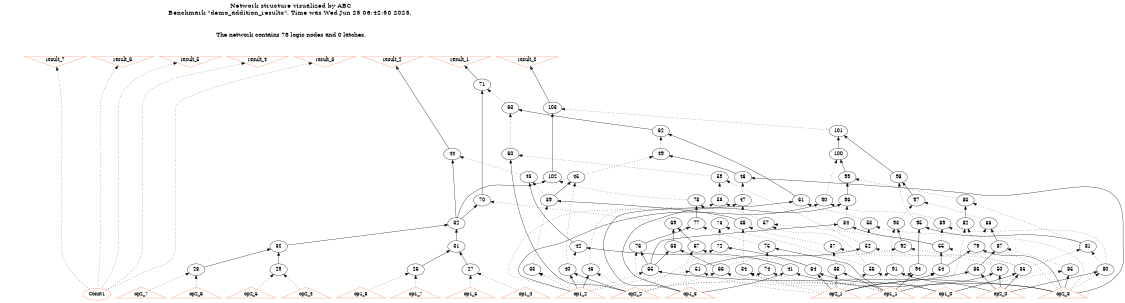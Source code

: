 # Network structure generated by ABC

digraph network {
size = "7.5,10";
center = true;
edge [dir = back];

{
  node [shape = plaintext];
  edge [style = invis];
  LevelTitle1 [label=""];
  LevelTitle2 [label=""];
  Level10 [label = ""];
  Level9 [label = ""];
  Level8 [label = ""];
  Level7 [label = ""];
  Level6 [label = ""];
  Level5 [label = ""];
  Level4 [label = ""];
  Level3 [label = ""];
  Level2 [label = ""];
  Level1 [label = ""];
  Level0 [label = ""];
  LevelTitle1 ->  LevelTitle2 ->  Level10 ->  Level9 ->  Level8 ->  Level7 ->  Level6 ->  Level5 ->  Level4 ->  Level3 ->  Level2 ->  Level1 ->  Level0;
}

{
  rank = same;
  LevelTitle1;
  title1 [shape=plaintext,
          fontsize=20,
          fontname = "Times-Roman",
          label="Network structure visualized by ABC\nBenchmark \"demo_addition_results\". Time was Wed Jun 25 06:42:50 2025. "
         ];
}

{
  rank = same;
  LevelTitle2;
  title2 [shape=plaintext,
          fontsize=18,
          fontname = "Times-Roman",
          label="The network contains 78 logic nodes and 0 latches.\n"
         ];
}

{
  rank = same;
  Level10;
  Node17 [label = "result_7", shape = invtriangle, color = coral, fillcolor = coral];
  Node18 [label = "result_6", shape = invtriangle, color = coral, fillcolor = coral];
  Node19 [label = "result_5", shape = invtriangle, color = coral, fillcolor = coral];
  Node20 [label = "result_4", shape = invtriangle, color = coral, fillcolor = coral];
  Node21 [label = "result_3", shape = invtriangle, color = coral, fillcolor = coral];
  Node22 [label = "result_2", shape = invtriangle, color = coral, fillcolor = coral];
  Node23 [label = "result_1", shape = invtriangle, color = coral, fillcolor = coral];
  Node24 [label = "result_0", shape = invtriangle, color = coral, fillcolor = coral];
}

{
  rank = same;
  Level9;
  Node70 [label = "71\n", shape = ellipse];
}

{
  rank = same;
  Level8;
  Node62 [label = "63\n", shape = ellipse];
  Node102 [label = "103\n", shape = ellipse];
}

{
  rank = same;
  Level7;
  Node61 [label = "62\n", shape = ellipse];
  Node100 [label = "101\n", shape = ellipse];
}

{
  rank = same;
  Level6;
  Node43 [label = "44\n", shape = ellipse];
  Node48 [label = "49\n", shape = ellipse];
  Node59 [label = "60\n", shape = ellipse];
  Node99 [label = "100\n", shape = ellipse];
}

{
  rank = same;
  Level5;
  Node42 [label = "43\n", shape = ellipse];
  Node44 [label = "45\n", shape = ellipse];
  Node47 [label = "48\n", shape = ellipse];
  Node58 [label = "59\n", shape = ellipse];
  Node97 [label = "98\n", shape = ellipse];
  Node98 [label = "99\n", shape = ellipse];
  Node101 [label = "102\n", shape = ellipse];
}

{
  rank = same;
  Level4;
  Node38 [label = "39\n", shape = ellipse];
  Node46 [label = "47\n", shape = ellipse];
  Node57 [label = "58\n", shape = ellipse];
  Node60 [label = "61\n", shape = ellipse];
  Node69 [label = "70\n", shape = ellipse];
  Node77 [label = "78\n", shape = ellipse];
  Node82 [label = "83\n", shape = ellipse];
  Node89 [label = "90\n", shape = ellipse];
  Node95 [label = "96\n", shape = ellipse];
  Node96 [label = "97\n", shape = ellipse];
}

{
  rank = same;
  Level3;
  Node31 [label = "32\n", shape = ellipse];
  Node37 [label = "38\n", shape = ellipse];
  Node52 [label = "53\n", shape = ellipse];
  Node56 [label = "57\n", shape = ellipse];
  Node68 [label = "69\n", shape = ellipse];
  Node72 [label = "73\n", shape = ellipse];
  Node76 [label = "77\n", shape = ellipse];
  Node81 [label = "82\n", shape = ellipse];
  Node83 [label = "84\n", shape = ellipse];
  Node87 [label = "88\n", shape = ellipse];
  Node88 [label = "89\n", shape = ellipse];
  Node92 [label = "93\n", shape = ellipse];
  Node94 [label = "95\n", shape = ellipse];
}

{
  rank = same;
  Level2;
  Node29 [label = "30\n", shape = ellipse];
  Node30 [label = "31\n", shape = ellipse];
  Node36 [label = "37\n", shape = ellipse];
  Node41 [label = "42\n", shape = ellipse];
  Node51 [label = "52\n", shape = ellipse];
  Node54 [label = "55\n", shape = ellipse];
  Node66 [label = "67\n", shape = ellipse];
  Node67 [label = "68\n", shape = ellipse];
  Node71 [label = "72\n", shape = ellipse];
  Node74 [label = "75\n", shape = ellipse];
  Node75 [label = "76\n", shape = ellipse];
  Node78 [label = "79\n", shape = ellipse];
  Node80 [label = "81\n", shape = ellipse];
  Node86 [label = "87\n", shape = ellipse];
  Node91 [label = "92\n", shape = ellipse];
}

{
  rank = same;
  Level1;
  Node25 [label = "26\n", shape = ellipse];
  Node26 [label = "27\n", shape = ellipse];
  Node27 [label = "28\n", shape = ellipse];
  Node28 [label = "29\n", shape = ellipse];
  Node32 [label = "33\n", shape = ellipse];
  Node33 [label = "34\n", shape = ellipse];
  Node34 [label = "35\n", shape = ellipse];
  Node35 [label = "36\n", shape = ellipse];
  Node39 [label = "40\n", shape = ellipse];
  Node40 [label = "41\n", shape = ellipse];
  Node45 [label = "46\n", shape = ellipse];
  Node49 [label = "50\n", shape = ellipse];
  Node50 [label = "51\n", shape = ellipse];
  Node53 [label = "54\n", shape = ellipse];
  Node55 [label = "56\n", shape = ellipse];
  Node63 [label = "64\n", shape = ellipse];
  Node64 [label = "65\n", shape = ellipse];
  Node65 [label = "66\n", shape = ellipse];
  Node73 [label = "74\n", shape = ellipse];
  Node79 [label = "80\n", shape = ellipse];
  Node84 [label = "85\n", shape = ellipse];
  Node85 [label = "86\n", shape = ellipse];
  Node90 [label = "91\n", shape = ellipse];
  Node93 [label = "94\n", shape = ellipse];
}

{
  rank = same;
  Level0;
  Node0 [label = "Const1", shape = ellipse, color = coral, fillcolor = coral];
  Node1 [label = "op1_7", shape = triangle, color = coral, fillcolor = coral];
  Node2 [label = "op1_6", shape = triangle, color = coral, fillcolor = coral];
  Node3 [label = "op1_5", shape = triangle, color = coral, fillcolor = coral];
  Node4 [label = "op1_4", shape = triangle, color = coral, fillcolor = coral];
  Node5 [label = "op1_3", shape = triangle, color = coral, fillcolor = coral];
  Node6 [label = "op1_2", shape = triangle, color = coral, fillcolor = coral];
  Node7 [label = "op1_1", shape = triangle, color = coral, fillcolor = coral];
  Node8 [label = "op1_0", shape = triangle, color = coral, fillcolor = coral];
  Node9 [label = "op2_7", shape = triangle, color = coral, fillcolor = coral];
  Node10 [label = "op2_6", shape = triangle, color = coral, fillcolor = coral];
  Node11 [label = "op2_5", shape = triangle, color = coral, fillcolor = coral];
  Node12 [label = "op2_4", shape = triangle, color = coral, fillcolor = coral];
  Node13 [label = "op2_3", shape = triangle, color = coral, fillcolor = coral];
  Node14 [label = "op2_2", shape = triangle, color = coral, fillcolor = coral];
  Node15 [label = "op2_1", shape = triangle, color = coral, fillcolor = coral];
  Node16 [label = "op2_0", shape = triangle, color = coral, fillcolor = coral];
}

title1 -> title2 [style = invis];
title2 -> Node17 [style = invis];
title2 -> Node18 [style = invis];
title2 -> Node19 [style = invis];
title2 -> Node20 [style = invis];
title2 -> Node21 [style = invis];
title2 -> Node22 [style = invis];
title2 -> Node23 [style = invis];
title2 -> Node24 [style = invis];
Node17 -> Node18 [style = invis];
Node18 -> Node19 [style = invis];
Node19 -> Node20 [style = invis];
Node20 -> Node21 [style = invis];
Node21 -> Node22 [style = invis];
Node22 -> Node23 [style = invis];
Node23 -> Node24 [style = invis];
Node17 -> Node0 [style = dotted];
Node18 -> Node0 [style = dotted];
Node19 -> Node0 [style = dotted];
Node20 -> Node0 [style = dotted];
Node21 -> Node0 [style = dotted];
Node22 -> Node43 [style = solid];
Node23 -> Node70 [style = solid];
Node24 -> Node102 [style = solid];
Node25 -> Node1 [style = dotted];
Node25 -> Node2 [style = dotted];
Node26 -> Node3 [style = dotted];
Node26 -> Node4 [style = dotted];
Node27 -> Node9 [style = dotted];
Node27 -> Node10 [style = dotted];
Node28 -> Node11 [style = dotted];
Node28 -> Node12 [style = dotted];
Node29 -> Node27 [style = solid];
Node29 -> Node28 [style = solid];
Node30 -> Node25 [style = solid];
Node30 -> Node26 [style = solid];
Node31 -> Node29 [style = solid];
Node31 -> Node30 [style = solid];
Node32 -> Node6 [style = dotted];
Node32 -> Node14 [style = dotted];
Node33 -> Node7 [style = dotted];
Node33 -> Node15 [style = dotted];
Node34 -> Node8 [style = solid];
Node34 -> Node16 [style = solid];
Node35 -> Node7 [style = solid];
Node35 -> Node15 [style = solid];
Node36 -> Node34 [style = dotted];
Node36 -> Node35 [style = dotted];
Node37 -> Node33 [style = dotted];
Node37 -> Node36 [style = dotted];
Node38 -> Node32 [style = dotted];
Node38 -> Node37 [style = solid];
Node39 -> Node6 [style = solid];
Node39 -> Node14 [style = solid];
Node40 -> Node5 [style = solid];
Node40 -> Node13 [style = solid];
Node41 -> Node39 [style = dotted];
Node41 -> Node40 [style = solid];
Node42 -> Node38 [style = dotted];
Node42 -> Node41 [style = solid];
Node43 -> Node31 [style = solid];
Node43 -> Node42 [style = dotted];
Node44 -> Node38 [style = solid];
Node44 -> Node39 [style = dotted];
Node45 -> Node6 [style = solid];
Node45 -> Node14 [style = dotted];
Node46 -> Node37 [style = dotted];
Node46 -> Node45 [style = dotted];
Node47 -> Node13 [style = solid];
Node47 -> Node46 [style = dotted];
Node48 -> Node44 [style = dotted];
Node48 -> Node47 [style = solid];
Node49 -> Node7 [style = solid];
Node49 -> Node16 [style = solid];
Node50 -> Node6 [style = dotted];
Node50 -> Node15 [style = dotted];
Node51 -> Node49 [style = dotted];
Node51 -> Node50 [style = solid];
Node52 -> Node13 [style = dotted];
Node52 -> Node51 [style = dotted];
Node53 -> Node7 [style = dotted];
Node53 -> Node15 [style = solid];
Node54 -> Node34 [style = dotted];
Node54 -> Node53 [style = solid];
Node55 -> Node8 [style = dotted];
Node55 -> Node15 [style = dotted];
Node56 -> Node54 [style = dotted];
Node56 -> Node55 [style = dotted];
Node57 -> Node6 [style = dotted];
Node57 -> Node56 [style = dotted];
Node58 -> Node51 [style = dotted];
Node58 -> Node57 [style = dotted];
Node59 -> Node14 [style = solid];
Node59 -> Node58 [style = dotted];
Node60 -> Node5 [style = solid];
Node60 -> Node52 [style = dotted];
Node61 -> Node48 [style = dotted];
Node61 -> Node60 [style = solid];
Node62 -> Node59 [style = dotted];
Node62 -> Node61 [style = solid];
Node63 -> Node8 [style = solid];
Node63 -> Node15 [style = solid];
Node64 -> Node6 [style = dotted];
Node64 -> Node13 [style = solid];
Node65 -> Node7 [style = dotted];
Node65 -> Node14 [style = dotted];
Node66 -> Node5 [style = dotted];
Node66 -> Node63 [style = dotted];
Node67 -> Node64 [style = solid];
Node67 -> Node65 [style = solid];
Node68 -> Node66 [style = solid];
Node68 -> Node67 [style = solid];
Node69 -> Node31 [style = solid];
Node69 -> Node68 [style = dotted];
Node70 -> Node62 [style = dotted];
Node70 -> Node69 [style = solid];
Node71 -> Node14 [style = dotted];
Node71 -> Node63 [style = solid];
Node72 -> Node55 [style = dotted];
Node72 -> Node71 [style = dotted];
Node73 -> Node8 [style = dotted];
Node73 -> Node14 [style = dotted];
Node74 -> Node7 [style = solid];
Node74 -> Node73 [style = dotted];
Node75 -> Node5 [style = dotted];
Node75 -> Node64 [style = solid];
Node76 -> Node74 [style = dotted];
Node76 -> Node75 [style = solid];
Node77 -> Node72 [style = dotted];
Node77 -> Node76 [style = solid];
Node78 -> Node13 [style = solid];
Node78 -> Node53 [style = solid];
Node79 -> Node13 [style = dotted];
Node79 -> Node16 [style = solid];
Node80 -> Node34 [style = dotted];
Node80 -> Node79 [style = dotted];
Node81 -> Node7 [style = dotted];
Node81 -> Node78 [style = dotted];
Node82 -> Node80 [style = dotted];
Node82 -> Node81 [style = solid];
Node83 -> Node54 [style = solid];
Node83 -> Node64 [style = solid];
Node84 -> Node8 [style = dotted];
Node84 -> Node13 [style = solid];
Node85 -> Node15 [style = solid];
Node85 -> Node16 [style = solid];
Node86 -> Node84 [style = dotted];
Node86 -> Node85 [style = solid];
Node87 -> Node78 [style = dotted];
Node87 -> Node86 [style = solid];
Node88 -> Node54 [style = dotted];
Node88 -> Node79 [style = dotted];
Node89 -> Node6 [style = solid];
Node89 -> Node88 [style = dotted];
Node90 -> Node14 [style = dotted];
Node90 -> Node16 [style = solid];
Node91 -> Node13 [style = dotted];
Node91 -> Node65 [style = dotted];
Node92 -> Node90 [style = dotted];
Node92 -> Node91 [style = solid];
Node93 -> Node7 [style = solid];
Node93 -> Node15 [style = dotted];
Node94 -> Node80 [style = solid];
Node94 -> Node93 [style = solid];
Node95 -> Node5 [style = solid];
Node95 -> Node83 [style = dotted];
Node96 -> Node87 [style = dotted];
Node96 -> Node92 [style = dotted];
Node97 -> Node94 [style = dotted];
Node97 -> Node96 [style = solid];
Node98 -> Node82 [style = dotted];
Node98 -> Node95 [style = solid];
Node99 -> Node89 [style = dotted];
Node99 -> Node98 [style = solid];
Node100 -> Node97 [style = solid];
Node100 -> Node99 [style = solid];
Node101 -> Node31 [style = solid];
Node101 -> Node77 [style = dotted];
Node102 -> Node100 [style = dotted];
Node102 -> Node101 [style = solid];
}

